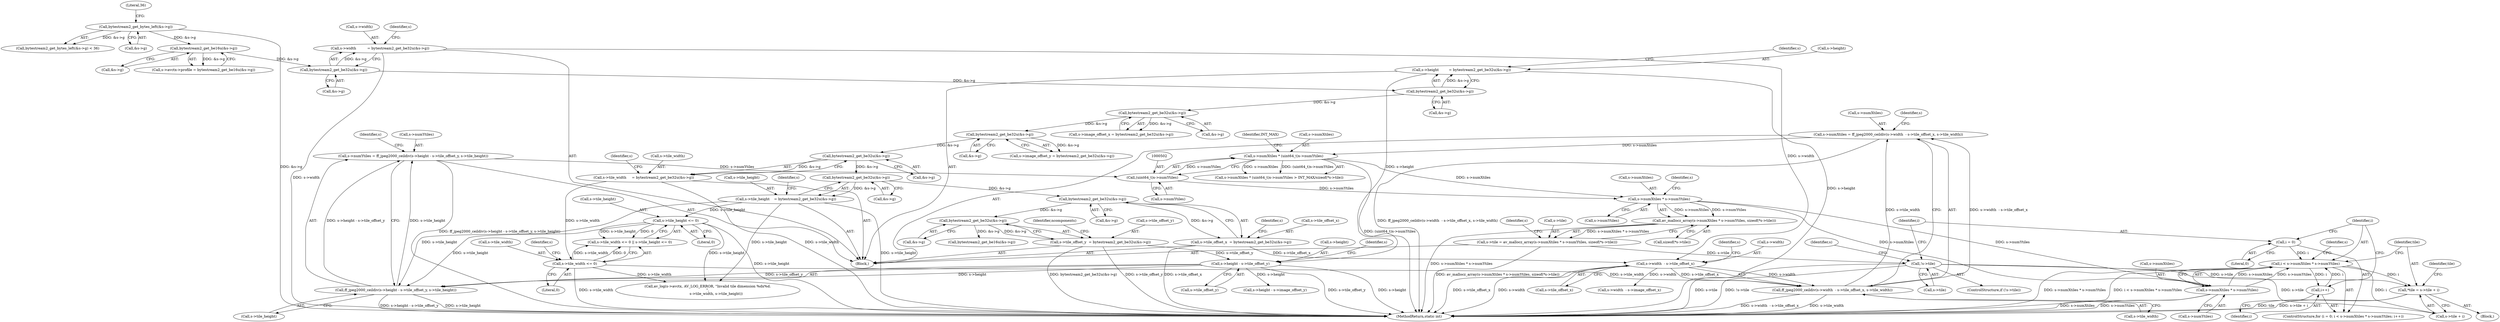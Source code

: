 digraph "0_FFmpeg_8bb11c3ca77b52e05a9ed1496a65f8a76e6e2d8f@pointer" {
"1000578" [label="(Call,*tile = s->tile + i)"];
"1000544" [label="(Call,!s->tile)"];
"1000526" [label="(Call,s->tile = av_mallocz_array(s->numXtiles * s->numYtiles, sizeof(*s->tile)))"];
"1000530" [label="(Call,av_mallocz_array(s->numXtiles * s->numYtiles, sizeof(*s->tile)))"];
"1000531" [label="(Call,s->numXtiles * s->numYtiles)"];
"1000497" [label="(Call,s->numXtiles * (uint64_t)s->numYtiles)"];
"1000465" [label="(Call,s->numXtiles = ff_jpeg2000_ceildiv(s->width  - s->tile_offset_x, s->tile_width))"];
"1000469" [label="(Call,ff_jpeg2000_ceildiv(s->width  - s->tile_offset_x, s->tile_width))"];
"1000470" [label="(Call,s->width  - s->tile_offset_x)"];
"1000150" [label="(Call,s->width          = bytestream2_get_be32u(&s->g))"];
"1000154" [label="(Call,bytestream2_get_be32u(&s->g))"];
"1000145" [label="(Call,bytestream2_get_be16u(&s->g))"];
"1000131" [label="(Call,bytestream2_get_bytes_left(&s->g))"];
"1000204" [label="(Call,s->tile_offset_x  = bytestream2_get_be32u(&s->g))"];
"1000208" [label="(Call,bytestream2_get_be32u(&s->g))"];
"1000199" [label="(Call,bytestream2_get_be32u(&s->g))"];
"1000190" [label="(Call,bytestream2_get_be32u(&s->g))"];
"1000181" [label="(Call,bytestream2_get_be32u(&s->g))"];
"1000172" [label="(Call,bytestream2_get_be32u(&s->g))"];
"1000163" [label="(Call,bytestream2_get_be32u(&s->g))"];
"1000267" [label="(Call,s->tile_width <= 0)"];
"1000186" [label="(Call,s->tile_width     = bytestream2_get_be32u(&s->g))"];
"1000501" [label="(Call,(uint64_t)s->numYtiles)"];
"1000480" [label="(Call,s->numYtiles = ff_jpeg2000_ceildiv(s->height - s->tile_offset_y, s->tile_height))"];
"1000484" [label="(Call,ff_jpeg2000_ceildiv(s->height - s->tile_offset_y, s->tile_height))"];
"1000485" [label="(Call,s->height - s->tile_offset_y)"];
"1000159" [label="(Call,s->height         = bytestream2_get_be32u(&s->g))"];
"1000213" [label="(Call,s->tile_offset_y  = bytestream2_get_be32u(&s->g))"];
"1000217" [label="(Call,bytestream2_get_be32u(&s->g))"];
"1000272" [label="(Call,s->tile_height <= 0)"];
"1000195" [label="(Call,s->tile_height    = bytestream2_get_be32u(&s->g))"];
"1000565" [label="(Call,i < s->numXtiles * s->numYtiles)"];
"1000574" [label="(Call,i++)"];
"1000562" [label="(Call,i = 0)"];
"1000567" [label="(Call,s->numXtiles * s->numYtiles)"];
"1000182" [label="(Call,&s->g)"];
"1000564" [label="(Literal,0)"];
"1000486" [label="(Call,s->height)"];
"1000151" [label="(Call,s->width)"];
"1000186" [label="(Call,s->tile_width     = bytestream2_get_be32u(&s->g))"];
"1000273" [label="(Call,s->tile_height)"];
"1000610" [label="(Identifier,s)"];
"1000530" [label="(Call,av_mallocz_array(s->numXtiles * s->numYtiles, sizeof(*s->tile)))"];
"1000498" [label="(Call,s->numXtiles)"];
"1000213" [label="(Call,s->tile_offset_y  = bytestream2_get_be32u(&s->g))"];
"1000271" [label="(Literal,0)"];
"1000146" [label="(Call,&s->g)"];
"1000217" [label="(Call,bytestream2_get_be32u(&s->g))"];
"1000541" [label="(Identifier,s)"];
"1000470" [label="(Call,s->width  - s->tile_offset_x)"];
"1000587" [label="(Identifier,tile)"];
"1000195" [label="(Call,s->tile_height    = bytestream2_get_be32u(&s->g))"];
"1000578" [label="(Call,*tile = s->tile + i)"];
"1000154" [label="(Call,bytestream2_get_be32u(&s->g))"];
"1000571" [label="(Call,s->numYtiles)"];
"1000114" [label="(Block,)"];
"1000132" [label="(Call,&s->g)"];
"1000170" [label="(Identifier,s)"];
"1000145" [label="(Call,bytestream2_get_be16u(&s->g))"];
"1000209" [label="(Call,&s->g)"];
"1000484" [label="(Call,ff_jpeg2000_ceildiv(s->height - s->tile_offset_y, s->tile_height))"];
"1000811" [label="(MethodReturn,static int)"];
"1000568" [label="(Call,s->numXtiles)"];
"1000503" [label="(Call,s->numYtiles)"];
"1000177" [label="(Call,s->image_offset_y = bytestream2_get_be32u(&s->g))"];
"1000496" [label="(Call,s->numXtiles * (uint64_t)s->numYtiles > INT_MAX/sizeof(*s->tile))"];
"1000215" [label="(Identifier,s)"];
"1000205" [label="(Call,s->tile_offset_x)"];
"1000206" [label="(Identifier,s)"];
"1000527" [label="(Call,s->tile)"];
"1000161" [label="(Identifier,s)"];
"1000546" [label="(Identifier,s)"];
"1000164" [label="(Call,&s->g)"];
"1000136" [label="(Literal,36)"];
"1000160" [label="(Call,s->height)"];
"1000575" [label="(Identifier,i)"];
"1000492" [label="(Call,s->tile_height)"];
"1000631" [label="(Call,s->height - s->image_offset_y)"];
"1000200" [label="(Call,&s->g)"];
"1000477" [label="(Call,s->tile_width)"];
"1000489" [label="(Call,s->tile_offset_y)"];
"1000544" [label="(Call,!s->tile)"];
"1000168" [label="(Call,s->image_offset_x = bytestream2_get_be32u(&s->g))"];
"1000272" [label="(Call,s->tile_height <= 0)"];
"1000614" [label="(Call,s->width  - s->image_offset_x)"];
"1000497" [label="(Call,s->numXtiles * (uint64_t)s->numYtiles)"];
"1000482" [label="(Identifier,s)"];
"1000224" [label="(Call,bytestream2_get_be16u(&s->g))"];
"1000130" [label="(Call,bytestream2_get_bytes_left(&s->g) < 36)"];
"1000531" [label="(Call,s->numXtiles * s->numYtiles)"];
"1000545" [label="(Call,s->tile)"];
"1000155" [label="(Call,&s->g)"];
"1000204" [label="(Call,s->tile_offset_x  = bytestream2_get_be32u(&s->g))"];
"1000485" [label="(Call,s->height - s->tile_offset_y)"];
"1000535" [label="(Call,s->numYtiles)"];
"1000190" [label="(Call,bytestream2_get_be32u(&s->g))"];
"1000474" [label="(Call,s->tile_offset_x)"];
"1000480" [label="(Call,s->numYtiles = ff_jpeg2000_ceildiv(s->height - s->tile_offset_y, s->tile_height))"];
"1000538" [label="(Call,sizeof(*s->tile))"];
"1000574" [label="(Call,i++)"];
"1000465" [label="(Call,s->numXtiles = ff_jpeg2000_ceildiv(s->width  - s->tile_offset_x, s->tile_width))"];
"1000131" [label="(Call,bytestream2_get_bytes_left(&s->g))"];
"1000567" [label="(Call,s->numXtiles * s->numYtiles)"];
"1000532" [label="(Call,s->numXtiles)"];
"1000563" [label="(Identifier,i)"];
"1000507" [label="(Identifier,INT_MAX)"];
"1000268" [label="(Call,s->tile_width)"];
"1000274" [label="(Identifier,s)"];
"1000276" [label="(Literal,0)"];
"1000150" [label="(Call,s->width          = bytestream2_get_be32u(&s->g))"];
"1000543" [label="(ControlStructure,if (!s->tile))"];
"1000208" [label="(Call,bytestream2_get_be32u(&s->g))"];
"1000579" [label="(Identifier,tile)"];
"1000278" [label="(Call,av_log(s->avctx, AV_LOG_ERROR, \"Invalid tile dimension %dx%d.\n\",\n               s->tile_width, s->tile_height))"];
"1000481" [label="(Call,s->numYtiles)"];
"1000139" [label="(Call,s->avctx->profile = bytestream2_get_be16u(&s->g))"];
"1000197" [label="(Identifier,s)"];
"1000562" [label="(Call,i = 0)"];
"1000196" [label="(Call,s->tile_height)"];
"1000526" [label="(Call,s->tile = av_mallocz_array(s->numXtiles * s->numYtiles, sizeof(*s->tile)))"];
"1000267" [label="(Call,s->tile_width <= 0)"];
"1000191" [label="(Call,&s->g)"];
"1000576" [label="(Block,)"];
"1000223" [label="(Identifier,ncomponents)"];
"1000478" [label="(Identifier,s)"];
"1000565" [label="(Call,i < s->numXtiles * s->numYtiles)"];
"1000499" [label="(Identifier,s)"];
"1000466" [label="(Call,s->numXtiles)"];
"1000471" [label="(Call,s->width)"];
"1000214" [label="(Call,s->tile_offset_y)"];
"1000561" [label="(ControlStructure,for (i = 0; i < s->numXtiles * s->numYtiles; i++))"];
"1000501" [label="(Call,(uint64_t)s->numYtiles)"];
"1000266" [label="(Call,s->tile_width <= 0 || s->tile_height <= 0)"];
"1000159" [label="(Call,s->height         = bytestream2_get_be32u(&s->g))"];
"1000187" [label="(Call,s->tile_width)"];
"1000163" [label="(Call,bytestream2_get_be32u(&s->g))"];
"1000580" [label="(Call,s->tile + i)"];
"1000551" [label="(Identifier,s)"];
"1000493" [label="(Identifier,s)"];
"1000469" [label="(Call,ff_jpeg2000_ceildiv(s->width  - s->tile_offset_x, s->tile_width))"];
"1000173" [label="(Call,&s->g)"];
"1000218" [label="(Call,&s->g)"];
"1000566" [label="(Identifier,i)"];
"1000172" [label="(Call,bytestream2_get_be32u(&s->g))"];
"1000199" [label="(Call,bytestream2_get_be32u(&s->g))"];
"1000181" [label="(Call,bytestream2_get_be32u(&s->g))"];
"1000578" -> "1000576"  [label="AST: "];
"1000578" -> "1000580"  [label="CFG: "];
"1000579" -> "1000578"  [label="AST: "];
"1000580" -> "1000578"  [label="AST: "];
"1000587" -> "1000578"  [label="CFG: "];
"1000578" -> "1000811"  [label="DDG: tile"];
"1000578" -> "1000811"  [label="DDG: s->tile + i"];
"1000544" -> "1000578"  [label="DDG: s->tile"];
"1000565" -> "1000578"  [label="DDG: i"];
"1000544" -> "1000543"  [label="AST: "];
"1000544" -> "1000545"  [label="CFG: "];
"1000545" -> "1000544"  [label="AST: "];
"1000551" -> "1000544"  [label="CFG: "];
"1000563" -> "1000544"  [label="CFG: "];
"1000544" -> "1000811"  [label="DDG: s->tile"];
"1000544" -> "1000811"  [label="DDG: !s->tile"];
"1000526" -> "1000544"  [label="DDG: s->tile"];
"1000544" -> "1000580"  [label="DDG: s->tile"];
"1000526" -> "1000114"  [label="AST: "];
"1000526" -> "1000530"  [label="CFG: "];
"1000527" -> "1000526"  [label="AST: "];
"1000530" -> "1000526"  [label="AST: "];
"1000546" -> "1000526"  [label="CFG: "];
"1000526" -> "1000811"  [label="DDG: av_mallocz_array(s->numXtiles * s->numYtiles, sizeof(*s->tile))"];
"1000530" -> "1000526"  [label="DDG: s->numXtiles * s->numYtiles"];
"1000530" -> "1000538"  [label="CFG: "];
"1000531" -> "1000530"  [label="AST: "];
"1000538" -> "1000530"  [label="AST: "];
"1000530" -> "1000811"  [label="DDG: s->numXtiles * s->numYtiles"];
"1000531" -> "1000530"  [label="DDG: s->numXtiles"];
"1000531" -> "1000530"  [label="DDG: s->numYtiles"];
"1000531" -> "1000535"  [label="CFG: "];
"1000532" -> "1000531"  [label="AST: "];
"1000535" -> "1000531"  [label="AST: "];
"1000541" -> "1000531"  [label="CFG: "];
"1000497" -> "1000531"  [label="DDG: s->numXtiles"];
"1000501" -> "1000531"  [label="DDG: s->numYtiles"];
"1000531" -> "1000567"  [label="DDG: s->numXtiles"];
"1000531" -> "1000567"  [label="DDG: s->numYtiles"];
"1000497" -> "1000496"  [label="AST: "];
"1000497" -> "1000501"  [label="CFG: "];
"1000498" -> "1000497"  [label="AST: "];
"1000501" -> "1000497"  [label="AST: "];
"1000507" -> "1000497"  [label="CFG: "];
"1000497" -> "1000811"  [label="DDG: (uint64_t)s->numYtiles"];
"1000497" -> "1000496"  [label="DDG: s->numXtiles"];
"1000497" -> "1000496"  [label="DDG: (uint64_t)s->numYtiles"];
"1000465" -> "1000497"  [label="DDG: s->numXtiles"];
"1000501" -> "1000497"  [label="DDG: s->numYtiles"];
"1000465" -> "1000114"  [label="AST: "];
"1000465" -> "1000469"  [label="CFG: "];
"1000466" -> "1000465"  [label="AST: "];
"1000469" -> "1000465"  [label="AST: "];
"1000482" -> "1000465"  [label="CFG: "];
"1000465" -> "1000811"  [label="DDG: ff_jpeg2000_ceildiv(s->width  - s->tile_offset_x, s->tile_width)"];
"1000469" -> "1000465"  [label="DDG: s->width  - s->tile_offset_x"];
"1000469" -> "1000465"  [label="DDG: s->tile_width"];
"1000469" -> "1000477"  [label="CFG: "];
"1000470" -> "1000469"  [label="AST: "];
"1000477" -> "1000469"  [label="AST: "];
"1000469" -> "1000811"  [label="DDG: s->tile_width"];
"1000469" -> "1000811"  [label="DDG: s->width  - s->tile_offset_x"];
"1000470" -> "1000469"  [label="DDG: s->width"];
"1000470" -> "1000469"  [label="DDG: s->tile_offset_x"];
"1000267" -> "1000469"  [label="DDG: s->tile_width"];
"1000470" -> "1000474"  [label="CFG: "];
"1000471" -> "1000470"  [label="AST: "];
"1000474" -> "1000470"  [label="AST: "];
"1000478" -> "1000470"  [label="CFG: "];
"1000470" -> "1000811"  [label="DDG: s->tile_offset_x"];
"1000470" -> "1000811"  [label="DDG: s->width"];
"1000150" -> "1000470"  [label="DDG: s->width"];
"1000204" -> "1000470"  [label="DDG: s->tile_offset_x"];
"1000470" -> "1000614"  [label="DDG: s->width"];
"1000150" -> "1000114"  [label="AST: "];
"1000150" -> "1000154"  [label="CFG: "];
"1000151" -> "1000150"  [label="AST: "];
"1000154" -> "1000150"  [label="AST: "];
"1000161" -> "1000150"  [label="CFG: "];
"1000150" -> "1000811"  [label="DDG: s->width"];
"1000154" -> "1000150"  [label="DDG: &s->g"];
"1000154" -> "1000155"  [label="CFG: "];
"1000155" -> "1000154"  [label="AST: "];
"1000145" -> "1000154"  [label="DDG: &s->g"];
"1000154" -> "1000163"  [label="DDG: &s->g"];
"1000145" -> "1000139"  [label="AST: "];
"1000145" -> "1000146"  [label="CFG: "];
"1000146" -> "1000145"  [label="AST: "];
"1000139" -> "1000145"  [label="CFG: "];
"1000145" -> "1000139"  [label="DDG: &s->g"];
"1000131" -> "1000145"  [label="DDG: &s->g"];
"1000131" -> "1000130"  [label="AST: "];
"1000131" -> "1000132"  [label="CFG: "];
"1000132" -> "1000131"  [label="AST: "];
"1000136" -> "1000131"  [label="CFG: "];
"1000131" -> "1000811"  [label="DDG: &s->g"];
"1000131" -> "1000130"  [label="DDG: &s->g"];
"1000204" -> "1000114"  [label="AST: "];
"1000204" -> "1000208"  [label="CFG: "];
"1000205" -> "1000204"  [label="AST: "];
"1000208" -> "1000204"  [label="AST: "];
"1000215" -> "1000204"  [label="CFG: "];
"1000204" -> "1000811"  [label="DDG: s->tile_offset_x"];
"1000208" -> "1000204"  [label="DDG: &s->g"];
"1000208" -> "1000209"  [label="CFG: "];
"1000209" -> "1000208"  [label="AST: "];
"1000199" -> "1000208"  [label="DDG: &s->g"];
"1000208" -> "1000217"  [label="DDG: &s->g"];
"1000199" -> "1000195"  [label="AST: "];
"1000199" -> "1000200"  [label="CFG: "];
"1000200" -> "1000199"  [label="AST: "];
"1000195" -> "1000199"  [label="CFG: "];
"1000199" -> "1000195"  [label="DDG: &s->g"];
"1000190" -> "1000199"  [label="DDG: &s->g"];
"1000190" -> "1000186"  [label="AST: "];
"1000190" -> "1000191"  [label="CFG: "];
"1000191" -> "1000190"  [label="AST: "];
"1000186" -> "1000190"  [label="CFG: "];
"1000190" -> "1000186"  [label="DDG: &s->g"];
"1000181" -> "1000190"  [label="DDG: &s->g"];
"1000181" -> "1000177"  [label="AST: "];
"1000181" -> "1000182"  [label="CFG: "];
"1000182" -> "1000181"  [label="AST: "];
"1000177" -> "1000181"  [label="CFG: "];
"1000181" -> "1000177"  [label="DDG: &s->g"];
"1000172" -> "1000181"  [label="DDG: &s->g"];
"1000172" -> "1000168"  [label="AST: "];
"1000172" -> "1000173"  [label="CFG: "];
"1000173" -> "1000172"  [label="AST: "];
"1000168" -> "1000172"  [label="CFG: "];
"1000172" -> "1000168"  [label="DDG: &s->g"];
"1000163" -> "1000172"  [label="DDG: &s->g"];
"1000163" -> "1000159"  [label="AST: "];
"1000163" -> "1000164"  [label="CFG: "];
"1000164" -> "1000163"  [label="AST: "];
"1000159" -> "1000163"  [label="CFG: "];
"1000163" -> "1000159"  [label="DDG: &s->g"];
"1000267" -> "1000266"  [label="AST: "];
"1000267" -> "1000271"  [label="CFG: "];
"1000268" -> "1000267"  [label="AST: "];
"1000271" -> "1000267"  [label="AST: "];
"1000274" -> "1000267"  [label="CFG: "];
"1000266" -> "1000267"  [label="CFG: "];
"1000267" -> "1000811"  [label="DDG: s->tile_width"];
"1000267" -> "1000266"  [label="DDG: s->tile_width"];
"1000267" -> "1000266"  [label="DDG: 0"];
"1000186" -> "1000267"  [label="DDG: s->tile_width"];
"1000267" -> "1000278"  [label="DDG: s->tile_width"];
"1000186" -> "1000114"  [label="AST: "];
"1000187" -> "1000186"  [label="AST: "];
"1000197" -> "1000186"  [label="CFG: "];
"1000186" -> "1000811"  [label="DDG: s->tile_width"];
"1000501" -> "1000503"  [label="CFG: "];
"1000502" -> "1000501"  [label="AST: "];
"1000503" -> "1000501"  [label="AST: "];
"1000480" -> "1000501"  [label="DDG: s->numYtiles"];
"1000480" -> "1000114"  [label="AST: "];
"1000480" -> "1000484"  [label="CFG: "];
"1000481" -> "1000480"  [label="AST: "];
"1000484" -> "1000480"  [label="AST: "];
"1000499" -> "1000480"  [label="CFG: "];
"1000480" -> "1000811"  [label="DDG: ff_jpeg2000_ceildiv(s->height - s->tile_offset_y, s->tile_height)"];
"1000484" -> "1000480"  [label="DDG: s->height - s->tile_offset_y"];
"1000484" -> "1000480"  [label="DDG: s->tile_height"];
"1000484" -> "1000492"  [label="CFG: "];
"1000485" -> "1000484"  [label="AST: "];
"1000492" -> "1000484"  [label="AST: "];
"1000484" -> "1000811"  [label="DDG: s->tile_height"];
"1000484" -> "1000811"  [label="DDG: s->height - s->tile_offset_y"];
"1000485" -> "1000484"  [label="DDG: s->height"];
"1000485" -> "1000484"  [label="DDG: s->tile_offset_y"];
"1000272" -> "1000484"  [label="DDG: s->tile_height"];
"1000195" -> "1000484"  [label="DDG: s->tile_height"];
"1000485" -> "1000489"  [label="CFG: "];
"1000486" -> "1000485"  [label="AST: "];
"1000489" -> "1000485"  [label="AST: "];
"1000493" -> "1000485"  [label="CFG: "];
"1000485" -> "1000811"  [label="DDG: s->height"];
"1000485" -> "1000811"  [label="DDG: s->tile_offset_y"];
"1000159" -> "1000485"  [label="DDG: s->height"];
"1000213" -> "1000485"  [label="DDG: s->tile_offset_y"];
"1000485" -> "1000631"  [label="DDG: s->height"];
"1000159" -> "1000114"  [label="AST: "];
"1000160" -> "1000159"  [label="AST: "];
"1000170" -> "1000159"  [label="CFG: "];
"1000159" -> "1000811"  [label="DDG: s->height"];
"1000213" -> "1000114"  [label="AST: "];
"1000213" -> "1000217"  [label="CFG: "];
"1000214" -> "1000213"  [label="AST: "];
"1000217" -> "1000213"  [label="AST: "];
"1000223" -> "1000213"  [label="CFG: "];
"1000213" -> "1000811"  [label="DDG: bytestream2_get_be32u(&s->g)"];
"1000213" -> "1000811"  [label="DDG: s->tile_offset_y"];
"1000217" -> "1000213"  [label="DDG: &s->g"];
"1000217" -> "1000218"  [label="CFG: "];
"1000218" -> "1000217"  [label="AST: "];
"1000217" -> "1000224"  [label="DDG: &s->g"];
"1000272" -> "1000266"  [label="AST: "];
"1000272" -> "1000276"  [label="CFG: "];
"1000273" -> "1000272"  [label="AST: "];
"1000276" -> "1000272"  [label="AST: "];
"1000266" -> "1000272"  [label="CFG: "];
"1000272" -> "1000811"  [label="DDG: s->tile_height"];
"1000272" -> "1000266"  [label="DDG: s->tile_height"];
"1000272" -> "1000266"  [label="DDG: 0"];
"1000195" -> "1000272"  [label="DDG: s->tile_height"];
"1000272" -> "1000278"  [label="DDG: s->tile_height"];
"1000195" -> "1000114"  [label="AST: "];
"1000196" -> "1000195"  [label="AST: "];
"1000206" -> "1000195"  [label="CFG: "];
"1000195" -> "1000811"  [label="DDG: s->tile_height"];
"1000195" -> "1000278"  [label="DDG: s->tile_height"];
"1000565" -> "1000561"  [label="AST: "];
"1000565" -> "1000567"  [label="CFG: "];
"1000566" -> "1000565"  [label="AST: "];
"1000567" -> "1000565"  [label="AST: "];
"1000579" -> "1000565"  [label="CFG: "];
"1000610" -> "1000565"  [label="CFG: "];
"1000565" -> "1000811"  [label="DDG: s->numXtiles * s->numYtiles"];
"1000565" -> "1000811"  [label="DDG: i < s->numXtiles * s->numYtiles"];
"1000574" -> "1000565"  [label="DDG: i"];
"1000562" -> "1000565"  [label="DDG: i"];
"1000567" -> "1000565"  [label="DDG: s->numXtiles"];
"1000567" -> "1000565"  [label="DDG: s->numYtiles"];
"1000565" -> "1000574"  [label="DDG: i"];
"1000565" -> "1000580"  [label="DDG: i"];
"1000574" -> "1000561"  [label="AST: "];
"1000574" -> "1000575"  [label="CFG: "];
"1000575" -> "1000574"  [label="AST: "];
"1000566" -> "1000574"  [label="CFG: "];
"1000562" -> "1000561"  [label="AST: "];
"1000562" -> "1000564"  [label="CFG: "];
"1000563" -> "1000562"  [label="AST: "];
"1000564" -> "1000562"  [label="AST: "];
"1000566" -> "1000562"  [label="CFG: "];
"1000567" -> "1000571"  [label="CFG: "];
"1000568" -> "1000567"  [label="AST: "];
"1000571" -> "1000567"  [label="AST: "];
"1000567" -> "1000811"  [label="DDG: s->numYtiles"];
"1000567" -> "1000811"  [label="DDG: s->numXtiles"];
}

